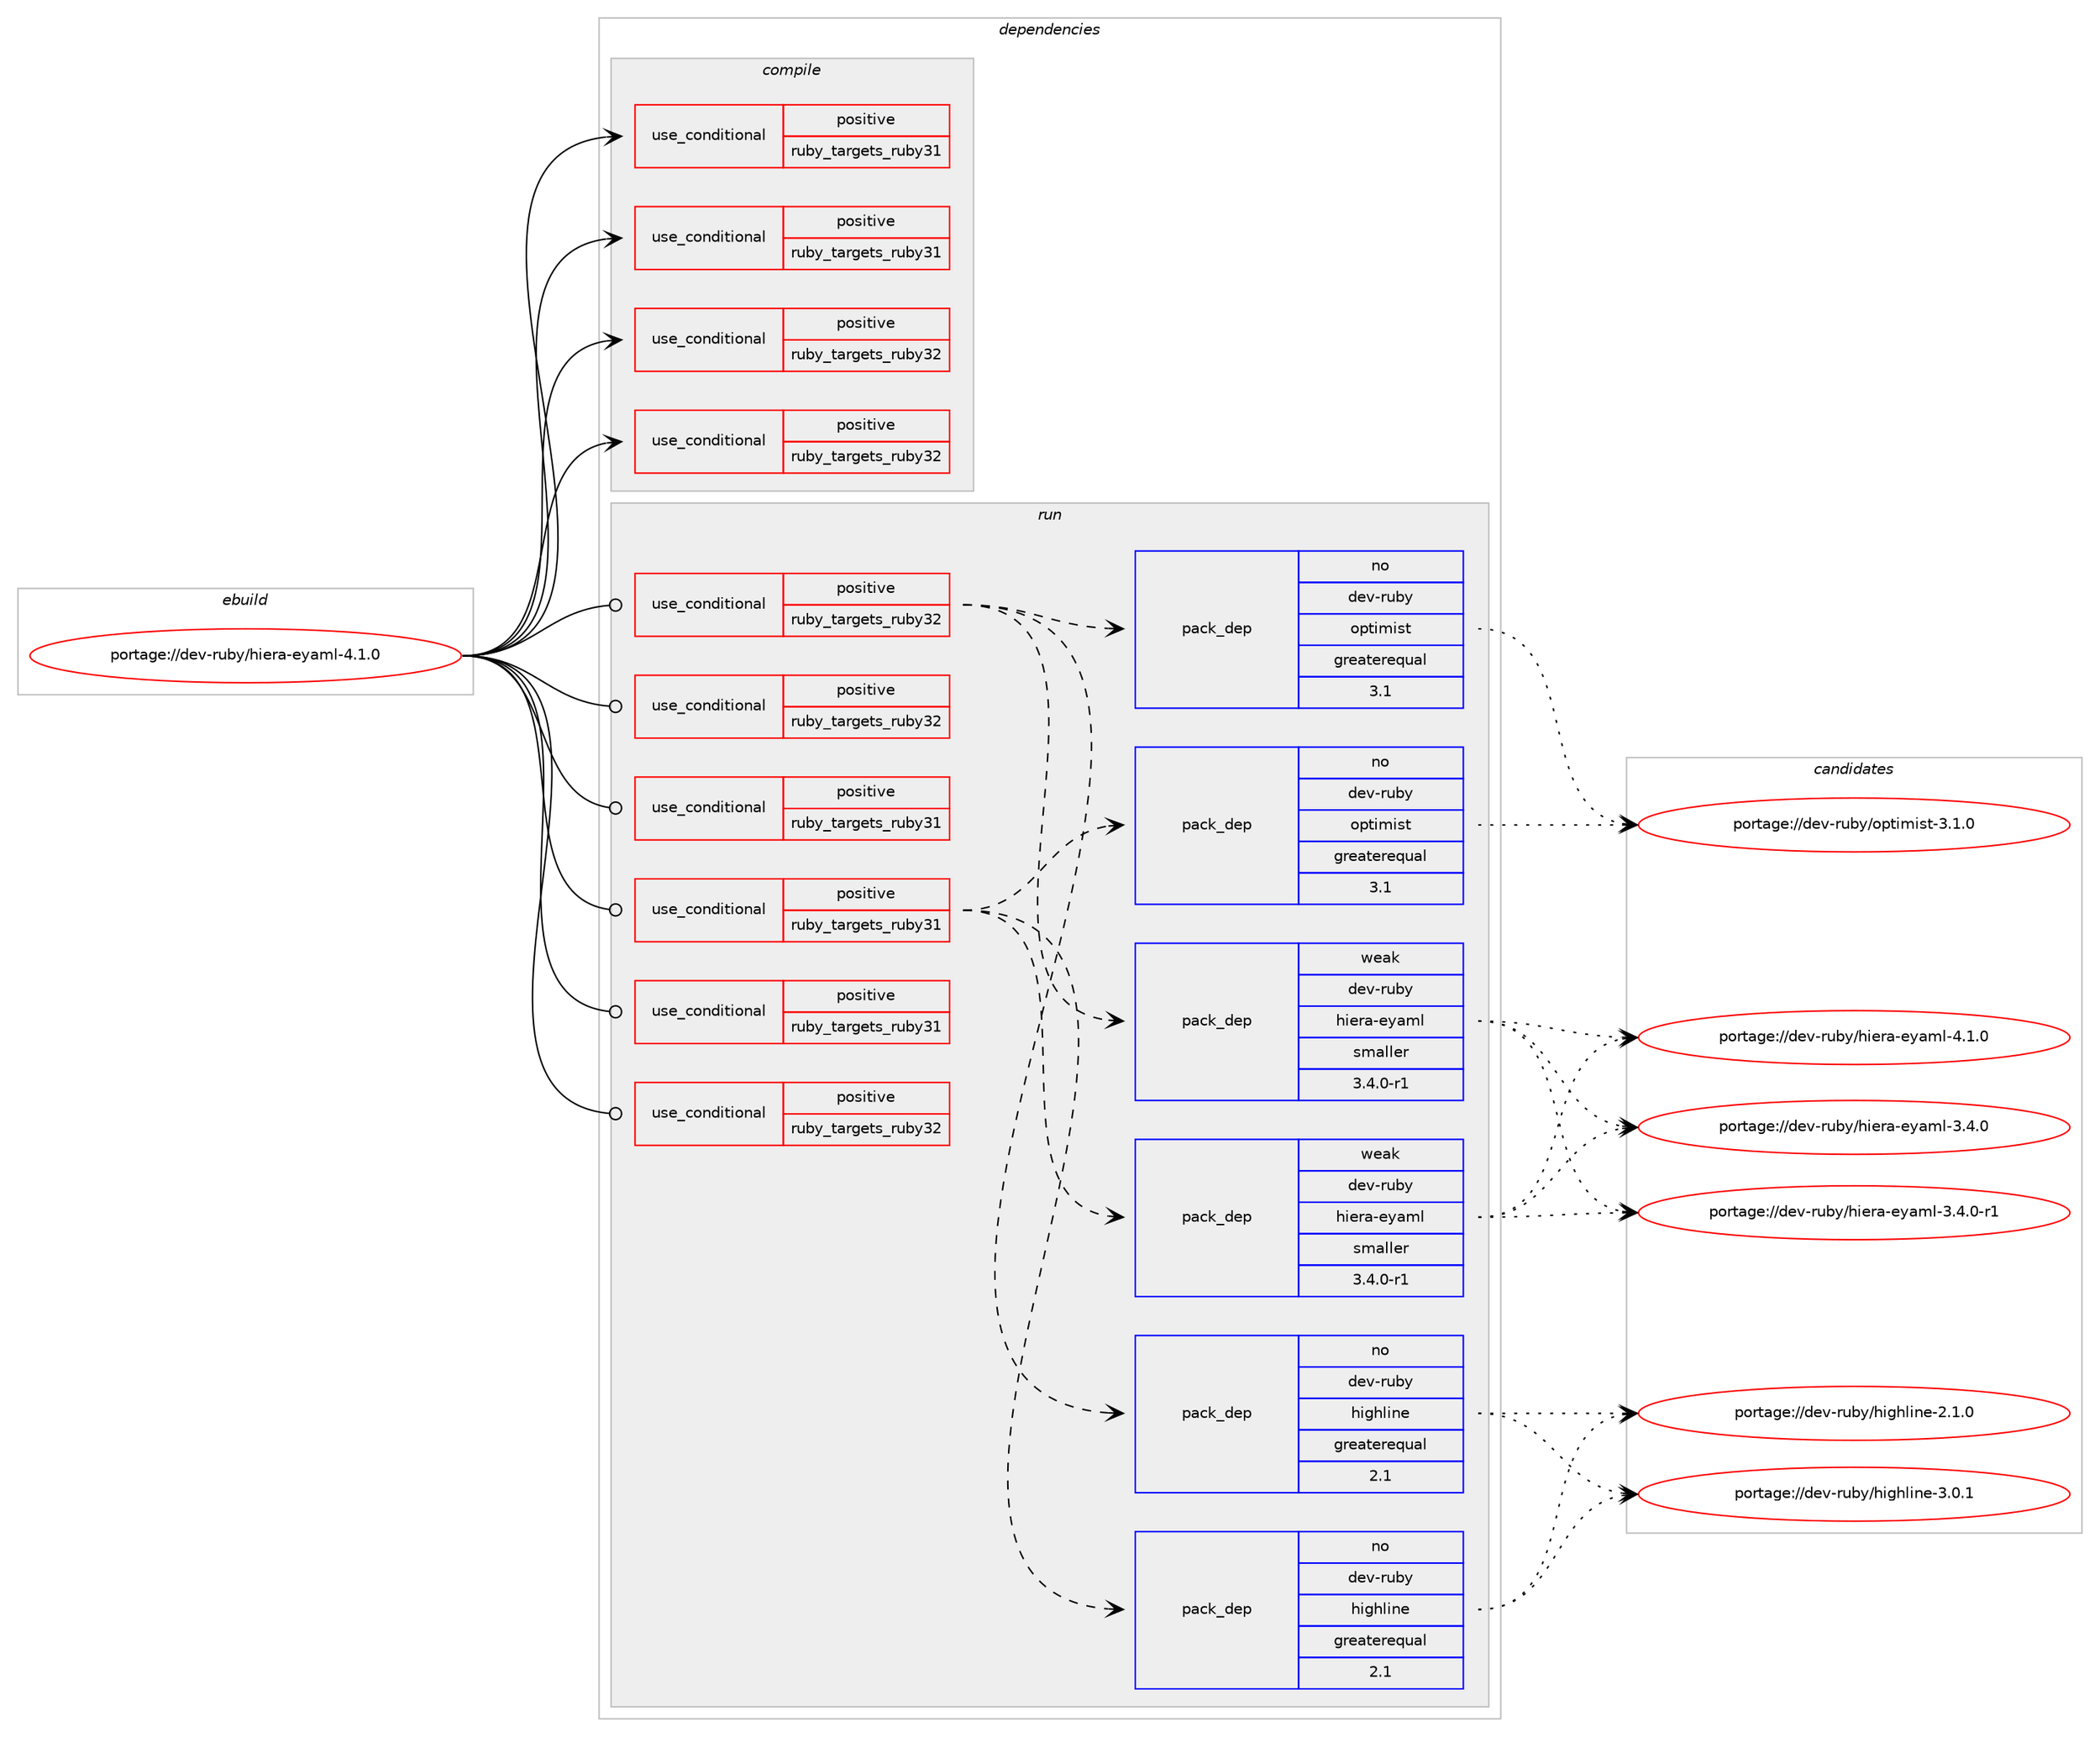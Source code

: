 digraph prolog {

# *************
# Graph options
# *************

newrank=true;
concentrate=true;
compound=true;
graph [rankdir=LR,fontname=Helvetica,fontsize=10,ranksep=1.5];#, ranksep=2.5, nodesep=0.2];
edge  [arrowhead=vee];
node  [fontname=Helvetica,fontsize=10];

# **********
# The ebuild
# **********

subgraph cluster_leftcol {
color=gray;
rank=same;
label=<<i>ebuild</i>>;
id [label="portage://dev-ruby/hiera-eyaml-4.1.0", color=red, width=4, href="../dev-ruby/hiera-eyaml-4.1.0.svg"];
}

# ****************
# The dependencies
# ****************

subgraph cluster_midcol {
color=gray;
label=<<i>dependencies</i>>;
subgraph cluster_compile {
fillcolor="#eeeeee";
style=filled;
label=<<i>compile</i>>;
subgraph cond47378 {
dependency94702 [label=<<TABLE BORDER="0" CELLBORDER="1" CELLSPACING="0" CELLPADDING="4"><TR><TD ROWSPAN="3" CELLPADDING="10">use_conditional</TD></TR><TR><TD>positive</TD></TR><TR><TD>ruby_targets_ruby31</TD></TR></TABLE>>, shape=none, color=red];
# *** BEGIN UNKNOWN DEPENDENCY TYPE (TODO) ***
# dependency94702 -> package_dependency(portage://dev-ruby/hiera-eyaml-4.1.0,install,no,dev-lang,ruby,none,[,,],[slot(3.1)],[])
# *** END UNKNOWN DEPENDENCY TYPE (TODO) ***

}
id:e -> dependency94702:w [weight=20,style="solid",arrowhead="vee"];
subgraph cond47379 {
dependency94703 [label=<<TABLE BORDER="0" CELLBORDER="1" CELLSPACING="0" CELLPADDING="4"><TR><TD ROWSPAN="3" CELLPADDING="10">use_conditional</TD></TR><TR><TD>positive</TD></TR><TR><TD>ruby_targets_ruby31</TD></TR></TABLE>>, shape=none, color=red];
# *** BEGIN UNKNOWN DEPENDENCY TYPE (TODO) ***
# dependency94703 -> package_dependency(portage://dev-ruby/hiera-eyaml-4.1.0,install,no,virtual,rubygems,none,[,,],[],[use(enable(ruby_targets_ruby31),negative)])
# *** END UNKNOWN DEPENDENCY TYPE (TODO) ***

}
id:e -> dependency94703:w [weight=20,style="solid",arrowhead="vee"];
subgraph cond47380 {
dependency94704 [label=<<TABLE BORDER="0" CELLBORDER="1" CELLSPACING="0" CELLPADDING="4"><TR><TD ROWSPAN="3" CELLPADDING="10">use_conditional</TD></TR><TR><TD>positive</TD></TR><TR><TD>ruby_targets_ruby32</TD></TR></TABLE>>, shape=none, color=red];
# *** BEGIN UNKNOWN DEPENDENCY TYPE (TODO) ***
# dependency94704 -> package_dependency(portage://dev-ruby/hiera-eyaml-4.1.0,install,no,dev-lang,ruby,none,[,,],[slot(3.2)],[])
# *** END UNKNOWN DEPENDENCY TYPE (TODO) ***

}
id:e -> dependency94704:w [weight=20,style="solid",arrowhead="vee"];
subgraph cond47381 {
dependency94705 [label=<<TABLE BORDER="0" CELLBORDER="1" CELLSPACING="0" CELLPADDING="4"><TR><TD ROWSPAN="3" CELLPADDING="10">use_conditional</TD></TR><TR><TD>positive</TD></TR><TR><TD>ruby_targets_ruby32</TD></TR></TABLE>>, shape=none, color=red];
# *** BEGIN UNKNOWN DEPENDENCY TYPE (TODO) ***
# dependency94705 -> package_dependency(portage://dev-ruby/hiera-eyaml-4.1.0,install,no,virtual,rubygems,none,[,,],[],[use(enable(ruby_targets_ruby32),negative)])
# *** END UNKNOWN DEPENDENCY TYPE (TODO) ***

}
id:e -> dependency94705:w [weight=20,style="solid",arrowhead="vee"];
}
subgraph cluster_compileandrun {
fillcolor="#eeeeee";
style=filled;
label=<<i>compile and run</i>>;
}
subgraph cluster_run {
fillcolor="#eeeeee";
style=filled;
label=<<i>run</i>>;
subgraph cond47382 {
dependency94706 [label=<<TABLE BORDER="0" CELLBORDER="1" CELLSPACING="0" CELLPADDING="4"><TR><TD ROWSPAN="3" CELLPADDING="10">use_conditional</TD></TR><TR><TD>positive</TD></TR><TR><TD>ruby_targets_ruby31</TD></TR></TABLE>>, shape=none, color=red];
# *** BEGIN UNKNOWN DEPENDENCY TYPE (TODO) ***
# dependency94706 -> package_dependency(portage://dev-ruby/hiera-eyaml-4.1.0,run,no,dev-lang,ruby,none,[,,],[slot(3.1)],[])
# *** END UNKNOWN DEPENDENCY TYPE (TODO) ***

}
id:e -> dependency94706:w [weight=20,style="solid",arrowhead="odot"];
subgraph cond47383 {
dependency94707 [label=<<TABLE BORDER="0" CELLBORDER="1" CELLSPACING="0" CELLPADDING="4"><TR><TD ROWSPAN="3" CELLPADDING="10">use_conditional</TD></TR><TR><TD>positive</TD></TR><TR><TD>ruby_targets_ruby31</TD></TR></TABLE>>, shape=none, color=red];
subgraph pack46027 {
dependency94708 [label=<<TABLE BORDER="0" CELLBORDER="1" CELLSPACING="0" CELLPADDING="4" WIDTH="220"><TR><TD ROWSPAN="6" CELLPADDING="30">pack_dep</TD></TR><TR><TD WIDTH="110">no</TD></TR><TR><TD>dev-ruby</TD></TR><TR><TD>highline</TD></TR><TR><TD>greaterequal</TD></TR><TR><TD>2.1</TD></TR></TABLE>>, shape=none, color=blue];
}
dependency94707:e -> dependency94708:w [weight=20,style="dashed",arrowhead="vee"];
subgraph pack46028 {
dependency94709 [label=<<TABLE BORDER="0" CELLBORDER="1" CELLSPACING="0" CELLPADDING="4" WIDTH="220"><TR><TD ROWSPAN="6" CELLPADDING="30">pack_dep</TD></TR><TR><TD WIDTH="110">no</TD></TR><TR><TD>dev-ruby</TD></TR><TR><TD>optimist</TD></TR><TR><TD>greaterequal</TD></TR><TR><TD>3.1</TD></TR></TABLE>>, shape=none, color=blue];
}
dependency94707:e -> dependency94709:w [weight=20,style="dashed",arrowhead="vee"];
subgraph pack46029 {
dependency94710 [label=<<TABLE BORDER="0" CELLBORDER="1" CELLSPACING="0" CELLPADDING="4" WIDTH="220"><TR><TD ROWSPAN="6" CELLPADDING="30">pack_dep</TD></TR><TR><TD WIDTH="110">weak</TD></TR><TR><TD>dev-ruby</TD></TR><TR><TD>hiera-eyaml</TD></TR><TR><TD>smaller</TD></TR><TR><TD>3.4.0-r1</TD></TR></TABLE>>, shape=none, color=blue];
}
dependency94707:e -> dependency94710:w [weight=20,style="dashed",arrowhead="vee"];
}
id:e -> dependency94707:w [weight=20,style="solid",arrowhead="odot"];
subgraph cond47384 {
dependency94711 [label=<<TABLE BORDER="0" CELLBORDER="1" CELLSPACING="0" CELLPADDING="4"><TR><TD ROWSPAN="3" CELLPADDING="10">use_conditional</TD></TR><TR><TD>positive</TD></TR><TR><TD>ruby_targets_ruby31</TD></TR></TABLE>>, shape=none, color=red];
# *** BEGIN UNKNOWN DEPENDENCY TYPE (TODO) ***
# dependency94711 -> package_dependency(portage://dev-ruby/hiera-eyaml-4.1.0,run,no,virtual,rubygems,none,[,,],[],[use(enable(ruby_targets_ruby31),negative)])
# *** END UNKNOWN DEPENDENCY TYPE (TODO) ***

}
id:e -> dependency94711:w [weight=20,style="solid",arrowhead="odot"];
subgraph cond47385 {
dependency94712 [label=<<TABLE BORDER="0" CELLBORDER="1" CELLSPACING="0" CELLPADDING="4"><TR><TD ROWSPAN="3" CELLPADDING="10">use_conditional</TD></TR><TR><TD>positive</TD></TR><TR><TD>ruby_targets_ruby32</TD></TR></TABLE>>, shape=none, color=red];
# *** BEGIN UNKNOWN DEPENDENCY TYPE (TODO) ***
# dependency94712 -> package_dependency(portage://dev-ruby/hiera-eyaml-4.1.0,run,no,dev-lang,ruby,none,[,,],[slot(3.2)],[])
# *** END UNKNOWN DEPENDENCY TYPE (TODO) ***

}
id:e -> dependency94712:w [weight=20,style="solid",arrowhead="odot"];
subgraph cond47386 {
dependency94713 [label=<<TABLE BORDER="0" CELLBORDER="1" CELLSPACING="0" CELLPADDING="4"><TR><TD ROWSPAN="3" CELLPADDING="10">use_conditional</TD></TR><TR><TD>positive</TD></TR><TR><TD>ruby_targets_ruby32</TD></TR></TABLE>>, shape=none, color=red];
subgraph pack46030 {
dependency94714 [label=<<TABLE BORDER="0" CELLBORDER="1" CELLSPACING="0" CELLPADDING="4" WIDTH="220"><TR><TD ROWSPAN="6" CELLPADDING="30">pack_dep</TD></TR><TR><TD WIDTH="110">no</TD></TR><TR><TD>dev-ruby</TD></TR><TR><TD>highline</TD></TR><TR><TD>greaterequal</TD></TR><TR><TD>2.1</TD></TR></TABLE>>, shape=none, color=blue];
}
dependency94713:e -> dependency94714:w [weight=20,style="dashed",arrowhead="vee"];
subgraph pack46031 {
dependency94715 [label=<<TABLE BORDER="0" CELLBORDER="1" CELLSPACING="0" CELLPADDING="4" WIDTH="220"><TR><TD ROWSPAN="6" CELLPADDING="30">pack_dep</TD></TR><TR><TD WIDTH="110">no</TD></TR><TR><TD>dev-ruby</TD></TR><TR><TD>optimist</TD></TR><TR><TD>greaterequal</TD></TR><TR><TD>3.1</TD></TR></TABLE>>, shape=none, color=blue];
}
dependency94713:e -> dependency94715:w [weight=20,style="dashed",arrowhead="vee"];
subgraph pack46032 {
dependency94716 [label=<<TABLE BORDER="0" CELLBORDER="1" CELLSPACING="0" CELLPADDING="4" WIDTH="220"><TR><TD ROWSPAN="6" CELLPADDING="30">pack_dep</TD></TR><TR><TD WIDTH="110">weak</TD></TR><TR><TD>dev-ruby</TD></TR><TR><TD>hiera-eyaml</TD></TR><TR><TD>smaller</TD></TR><TR><TD>3.4.0-r1</TD></TR></TABLE>>, shape=none, color=blue];
}
dependency94713:e -> dependency94716:w [weight=20,style="dashed",arrowhead="vee"];
}
id:e -> dependency94713:w [weight=20,style="solid",arrowhead="odot"];
subgraph cond47387 {
dependency94717 [label=<<TABLE BORDER="0" CELLBORDER="1" CELLSPACING="0" CELLPADDING="4"><TR><TD ROWSPAN="3" CELLPADDING="10">use_conditional</TD></TR><TR><TD>positive</TD></TR><TR><TD>ruby_targets_ruby32</TD></TR></TABLE>>, shape=none, color=red];
# *** BEGIN UNKNOWN DEPENDENCY TYPE (TODO) ***
# dependency94717 -> package_dependency(portage://dev-ruby/hiera-eyaml-4.1.0,run,no,virtual,rubygems,none,[,,],[],[use(enable(ruby_targets_ruby32),negative)])
# *** END UNKNOWN DEPENDENCY TYPE (TODO) ***

}
id:e -> dependency94717:w [weight=20,style="solid",arrowhead="odot"];
}
}

# **************
# The candidates
# **************

subgraph cluster_choices {
rank=same;
color=gray;
label=<<i>candidates</i>>;

subgraph choice46027 {
color=black;
nodesep=1;
choice100101118451141179812147104105103104108105110101455046494648 [label="portage://dev-ruby/highline-2.1.0", color=red, width=4,href="../dev-ruby/highline-2.1.0.svg"];
choice100101118451141179812147104105103104108105110101455146484649 [label="portage://dev-ruby/highline-3.0.1", color=red, width=4,href="../dev-ruby/highline-3.0.1.svg"];
dependency94708:e -> choice100101118451141179812147104105103104108105110101455046494648:w [style=dotted,weight="100"];
dependency94708:e -> choice100101118451141179812147104105103104108105110101455146484649:w [style=dotted,weight="100"];
}
subgraph choice46028 {
color=black;
nodesep=1;
choice100101118451141179812147111112116105109105115116455146494648 [label="portage://dev-ruby/optimist-3.1.0", color=red, width=4,href="../dev-ruby/optimist-3.1.0.svg"];
dependency94709:e -> choice100101118451141179812147111112116105109105115116455146494648:w [style=dotted,weight="100"];
}
subgraph choice46029 {
color=black;
nodesep=1;
choice100101118451141179812147104105101114974510112197109108455146524648 [label="portage://dev-ruby/hiera-eyaml-3.4.0", color=red, width=4,href="../dev-ruby/hiera-eyaml-3.4.0.svg"];
choice1001011184511411798121471041051011149745101121971091084551465246484511449 [label="portage://dev-ruby/hiera-eyaml-3.4.0-r1", color=red, width=4,href="../dev-ruby/hiera-eyaml-3.4.0-r1.svg"];
choice100101118451141179812147104105101114974510112197109108455246494648 [label="portage://dev-ruby/hiera-eyaml-4.1.0", color=red, width=4,href="../dev-ruby/hiera-eyaml-4.1.0.svg"];
dependency94710:e -> choice100101118451141179812147104105101114974510112197109108455146524648:w [style=dotted,weight="100"];
dependency94710:e -> choice1001011184511411798121471041051011149745101121971091084551465246484511449:w [style=dotted,weight="100"];
dependency94710:e -> choice100101118451141179812147104105101114974510112197109108455246494648:w [style=dotted,weight="100"];
}
subgraph choice46030 {
color=black;
nodesep=1;
choice100101118451141179812147104105103104108105110101455046494648 [label="portage://dev-ruby/highline-2.1.0", color=red, width=4,href="../dev-ruby/highline-2.1.0.svg"];
choice100101118451141179812147104105103104108105110101455146484649 [label="portage://dev-ruby/highline-3.0.1", color=red, width=4,href="../dev-ruby/highline-3.0.1.svg"];
dependency94714:e -> choice100101118451141179812147104105103104108105110101455046494648:w [style=dotted,weight="100"];
dependency94714:e -> choice100101118451141179812147104105103104108105110101455146484649:w [style=dotted,weight="100"];
}
subgraph choice46031 {
color=black;
nodesep=1;
choice100101118451141179812147111112116105109105115116455146494648 [label="portage://dev-ruby/optimist-3.1.0", color=red, width=4,href="../dev-ruby/optimist-3.1.0.svg"];
dependency94715:e -> choice100101118451141179812147111112116105109105115116455146494648:w [style=dotted,weight="100"];
}
subgraph choice46032 {
color=black;
nodesep=1;
choice100101118451141179812147104105101114974510112197109108455146524648 [label="portage://dev-ruby/hiera-eyaml-3.4.0", color=red, width=4,href="../dev-ruby/hiera-eyaml-3.4.0.svg"];
choice1001011184511411798121471041051011149745101121971091084551465246484511449 [label="portage://dev-ruby/hiera-eyaml-3.4.0-r1", color=red, width=4,href="../dev-ruby/hiera-eyaml-3.4.0-r1.svg"];
choice100101118451141179812147104105101114974510112197109108455246494648 [label="portage://dev-ruby/hiera-eyaml-4.1.0", color=red, width=4,href="../dev-ruby/hiera-eyaml-4.1.0.svg"];
dependency94716:e -> choice100101118451141179812147104105101114974510112197109108455146524648:w [style=dotted,weight="100"];
dependency94716:e -> choice1001011184511411798121471041051011149745101121971091084551465246484511449:w [style=dotted,weight="100"];
dependency94716:e -> choice100101118451141179812147104105101114974510112197109108455246494648:w [style=dotted,weight="100"];
}
}

}
